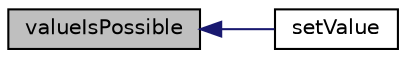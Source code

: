 digraph "valueIsPossible"
{
  edge [fontname="Helvetica",fontsize="10",labelfontname="Helvetica",labelfontsize="10"];
  node [fontname="Helvetica",fontsize="10",shape=record];
  rankdir="LR";
  Node1 [label="valueIsPossible",height=0.2,width=0.4,color="black", fillcolor="grey75", style="filled" fontcolor="black"];
  Node1 -> Node2 [dir="back",color="midnightblue",fontsize="10",style="solid",fontname="Helvetica"];
  Node2 [label="setValue",height=0.2,width=0.4,color="black", fillcolor="white", style="filled",URL="$class_simple_radio_group.html#a7494441b6ed08a391704971873f31432"];
}
